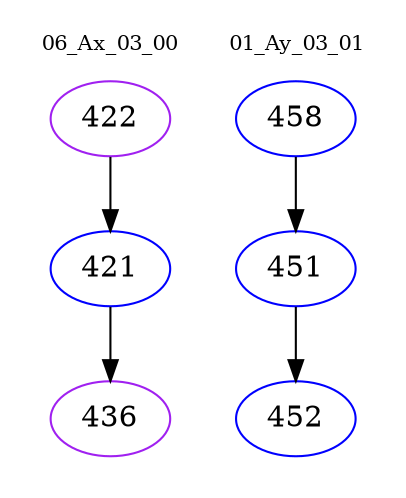 digraph{
subgraph cluster_0 {
color = white
label = "06_Ax_03_00";
fontsize=10;
T0_422 [label="422", color="purple"]
T0_422 -> T0_421 [color="black"]
T0_421 [label="421", color="blue"]
T0_421 -> T0_436 [color="black"]
T0_436 [label="436", color="purple"]
}
subgraph cluster_1 {
color = white
label = "01_Ay_03_01";
fontsize=10;
T1_458 [label="458", color="blue"]
T1_458 -> T1_451 [color="black"]
T1_451 [label="451", color="blue"]
T1_451 -> T1_452 [color="black"]
T1_452 [label="452", color="blue"]
}
}
